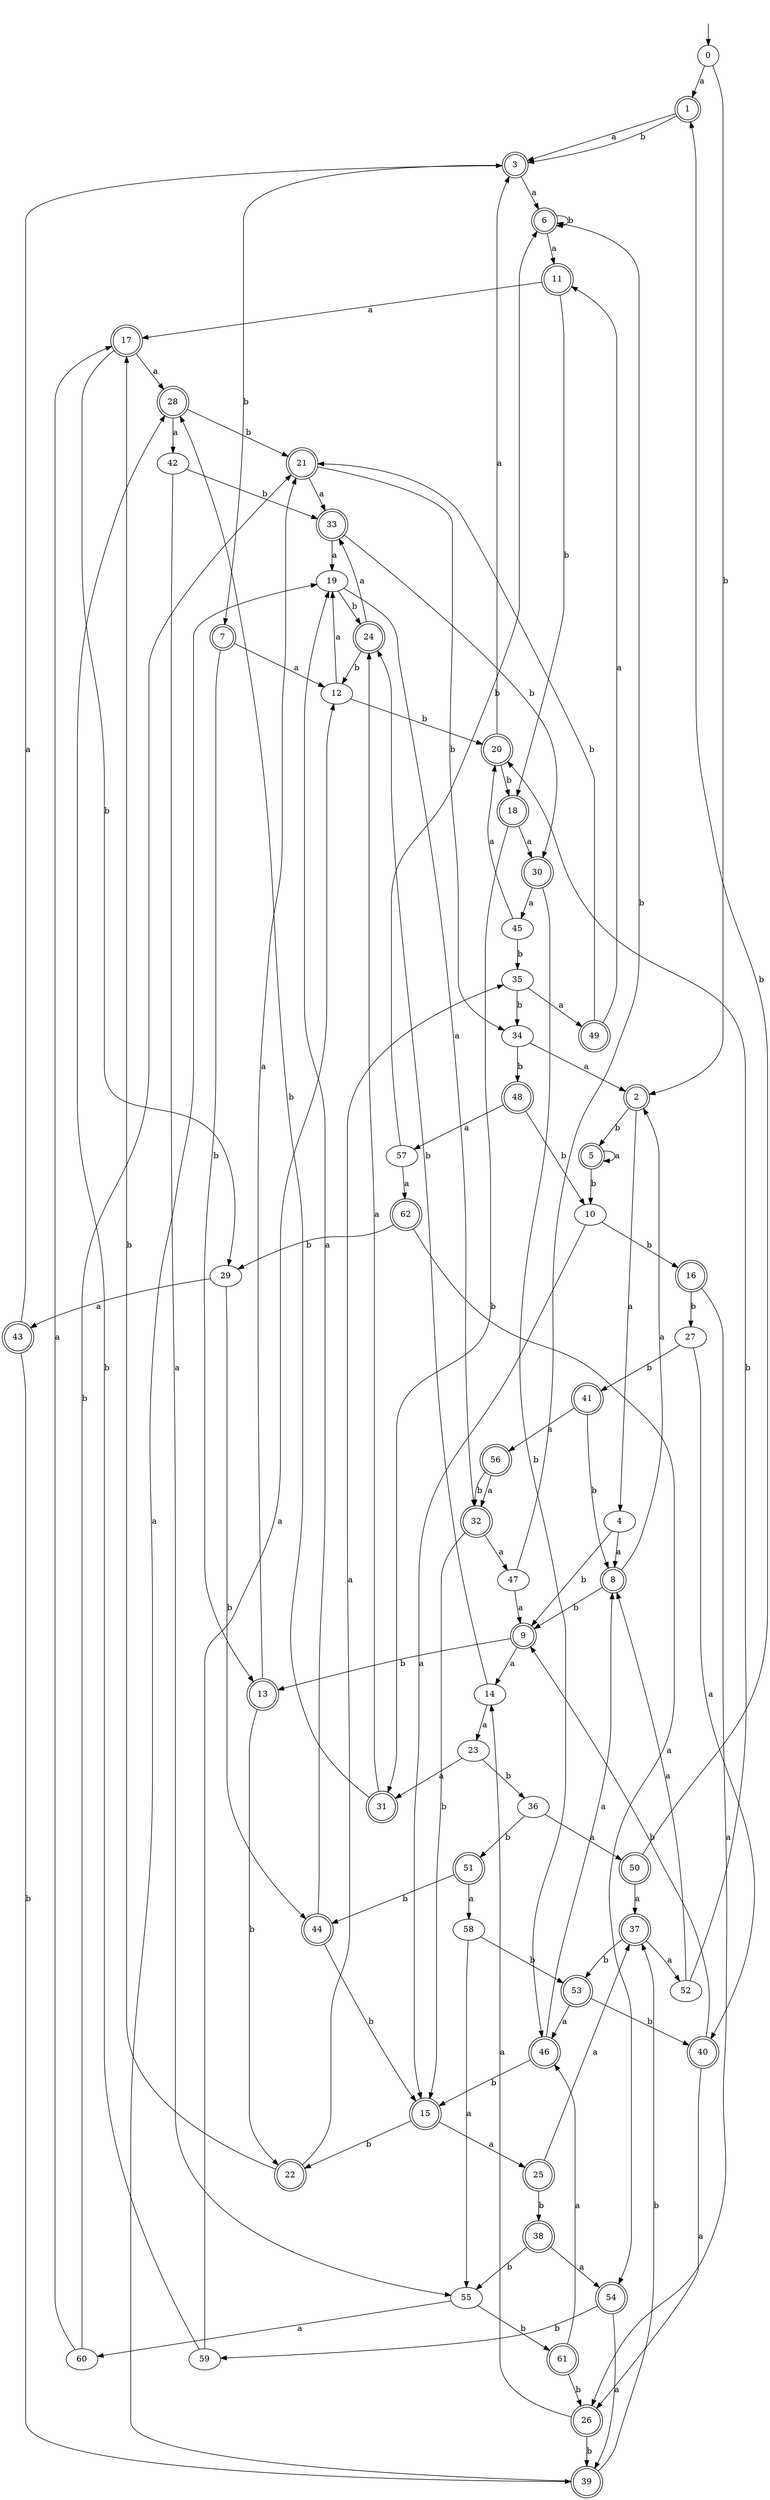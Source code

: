 digraph RandomDFA {
  __start0 [label="", shape=none];
  __start0 -> 0 [label=""];
  0 [shape=circle]
  0 -> 1 [label="a"]
  0 -> 2 [label="b"]
  1 [shape=doublecircle]
  1 -> 3 [label="a"]
  1 -> 3 [label="b"]
  2 [shape=doublecircle]
  2 -> 4 [label="a"]
  2 -> 5 [label="b"]
  3 [shape=doublecircle]
  3 -> 6 [label="a"]
  3 -> 7 [label="b"]
  4
  4 -> 8 [label="a"]
  4 -> 9 [label="b"]
  5 [shape=doublecircle]
  5 -> 5 [label="a"]
  5 -> 10 [label="b"]
  6 [shape=doublecircle]
  6 -> 11 [label="a"]
  6 -> 6 [label="b"]
  7 [shape=doublecircle]
  7 -> 12 [label="a"]
  7 -> 13 [label="b"]
  8 [shape=doublecircle]
  8 -> 2 [label="a"]
  8 -> 9 [label="b"]
  9 [shape=doublecircle]
  9 -> 14 [label="a"]
  9 -> 13 [label="b"]
  10
  10 -> 15 [label="a"]
  10 -> 16 [label="b"]
  11 [shape=doublecircle]
  11 -> 17 [label="a"]
  11 -> 18 [label="b"]
  12
  12 -> 19 [label="a"]
  12 -> 20 [label="b"]
  13 [shape=doublecircle]
  13 -> 21 [label="a"]
  13 -> 22 [label="b"]
  14
  14 -> 23 [label="a"]
  14 -> 24 [label="b"]
  15 [shape=doublecircle]
  15 -> 25 [label="a"]
  15 -> 22 [label="b"]
  16 [shape=doublecircle]
  16 -> 26 [label="a"]
  16 -> 27 [label="b"]
  17 [shape=doublecircle]
  17 -> 28 [label="a"]
  17 -> 29 [label="b"]
  18 [shape=doublecircle]
  18 -> 30 [label="a"]
  18 -> 31 [label="b"]
  19
  19 -> 32 [label="a"]
  19 -> 24 [label="b"]
  20 [shape=doublecircle]
  20 -> 3 [label="a"]
  20 -> 18 [label="b"]
  21 [shape=doublecircle]
  21 -> 33 [label="a"]
  21 -> 34 [label="b"]
  22 [shape=doublecircle]
  22 -> 35 [label="a"]
  22 -> 17 [label="b"]
  23
  23 -> 31 [label="a"]
  23 -> 36 [label="b"]
  24 [shape=doublecircle]
  24 -> 33 [label="a"]
  24 -> 12 [label="b"]
  25 [shape=doublecircle]
  25 -> 37 [label="a"]
  25 -> 38 [label="b"]
  26 [shape=doublecircle]
  26 -> 14 [label="a"]
  26 -> 39 [label="b"]
  27
  27 -> 40 [label="a"]
  27 -> 41 [label="b"]
  28 [shape=doublecircle]
  28 -> 42 [label="a"]
  28 -> 21 [label="b"]
  29
  29 -> 43 [label="a"]
  29 -> 44 [label="b"]
  30 [shape=doublecircle]
  30 -> 45 [label="a"]
  30 -> 46 [label="b"]
  31 [shape=doublecircle]
  31 -> 24 [label="a"]
  31 -> 28 [label="b"]
  32 [shape=doublecircle]
  32 -> 47 [label="a"]
  32 -> 15 [label="b"]
  33 [shape=doublecircle]
  33 -> 19 [label="a"]
  33 -> 30 [label="b"]
  34
  34 -> 2 [label="a"]
  34 -> 48 [label="b"]
  35
  35 -> 49 [label="a"]
  35 -> 34 [label="b"]
  36
  36 -> 50 [label="a"]
  36 -> 51 [label="b"]
  37 [shape=doublecircle]
  37 -> 52 [label="a"]
  37 -> 53 [label="b"]
  38 [shape=doublecircle]
  38 -> 54 [label="a"]
  38 -> 55 [label="b"]
  39 [shape=doublecircle]
  39 -> 19 [label="a"]
  39 -> 37 [label="b"]
  40 [shape=doublecircle]
  40 -> 26 [label="a"]
  40 -> 9 [label="b"]
  41 [shape=doublecircle]
  41 -> 56 [label="a"]
  41 -> 8 [label="b"]
  42
  42 -> 55 [label="a"]
  42 -> 33 [label="b"]
  43 [shape=doublecircle]
  43 -> 3 [label="a"]
  43 -> 39 [label="b"]
  44 [shape=doublecircle]
  44 -> 19 [label="a"]
  44 -> 15 [label="b"]
  45
  45 -> 20 [label="a"]
  45 -> 35 [label="b"]
  46 [shape=doublecircle]
  46 -> 8 [label="a"]
  46 -> 15 [label="b"]
  47
  47 -> 9 [label="a"]
  47 -> 6 [label="b"]
  48 [shape=doublecircle]
  48 -> 57 [label="a"]
  48 -> 10 [label="b"]
  49 [shape=doublecircle]
  49 -> 11 [label="a"]
  49 -> 21 [label="b"]
  50 [shape=doublecircle]
  50 -> 37 [label="a"]
  50 -> 1 [label="b"]
  51 [shape=doublecircle]
  51 -> 58 [label="a"]
  51 -> 44 [label="b"]
  52
  52 -> 8 [label="a"]
  52 -> 20 [label="b"]
  53 [shape=doublecircle]
  53 -> 46 [label="a"]
  53 -> 40 [label="b"]
  54 [shape=doublecircle]
  54 -> 39 [label="a"]
  54 -> 59 [label="b"]
  55
  55 -> 60 [label="a"]
  55 -> 61 [label="b"]
  56 [shape=doublecircle]
  56 -> 32 [label="a"]
  56 -> 32 [label="b"]
  57
  57 -> 62 [label="a"]
  57 -> 6 [label="b"]
  58
  58 -> 55 [label="a"]
  58 -> 53 [label="b"]
  59
  59 -> 12 [label="a"]
  59 -> 28 [label="b"]
  60
  60 -> 17 [label="a"]
  60 -> 21 [label="b"]
  61 [shape=doublecircle]
  61 -> 46 [label="a"]
  61 -> 26 [label="b"]
  62 [shape=doublecircle]
  62 -> 54 [label="a"]
  62 -> 29 [label="b"]
}
